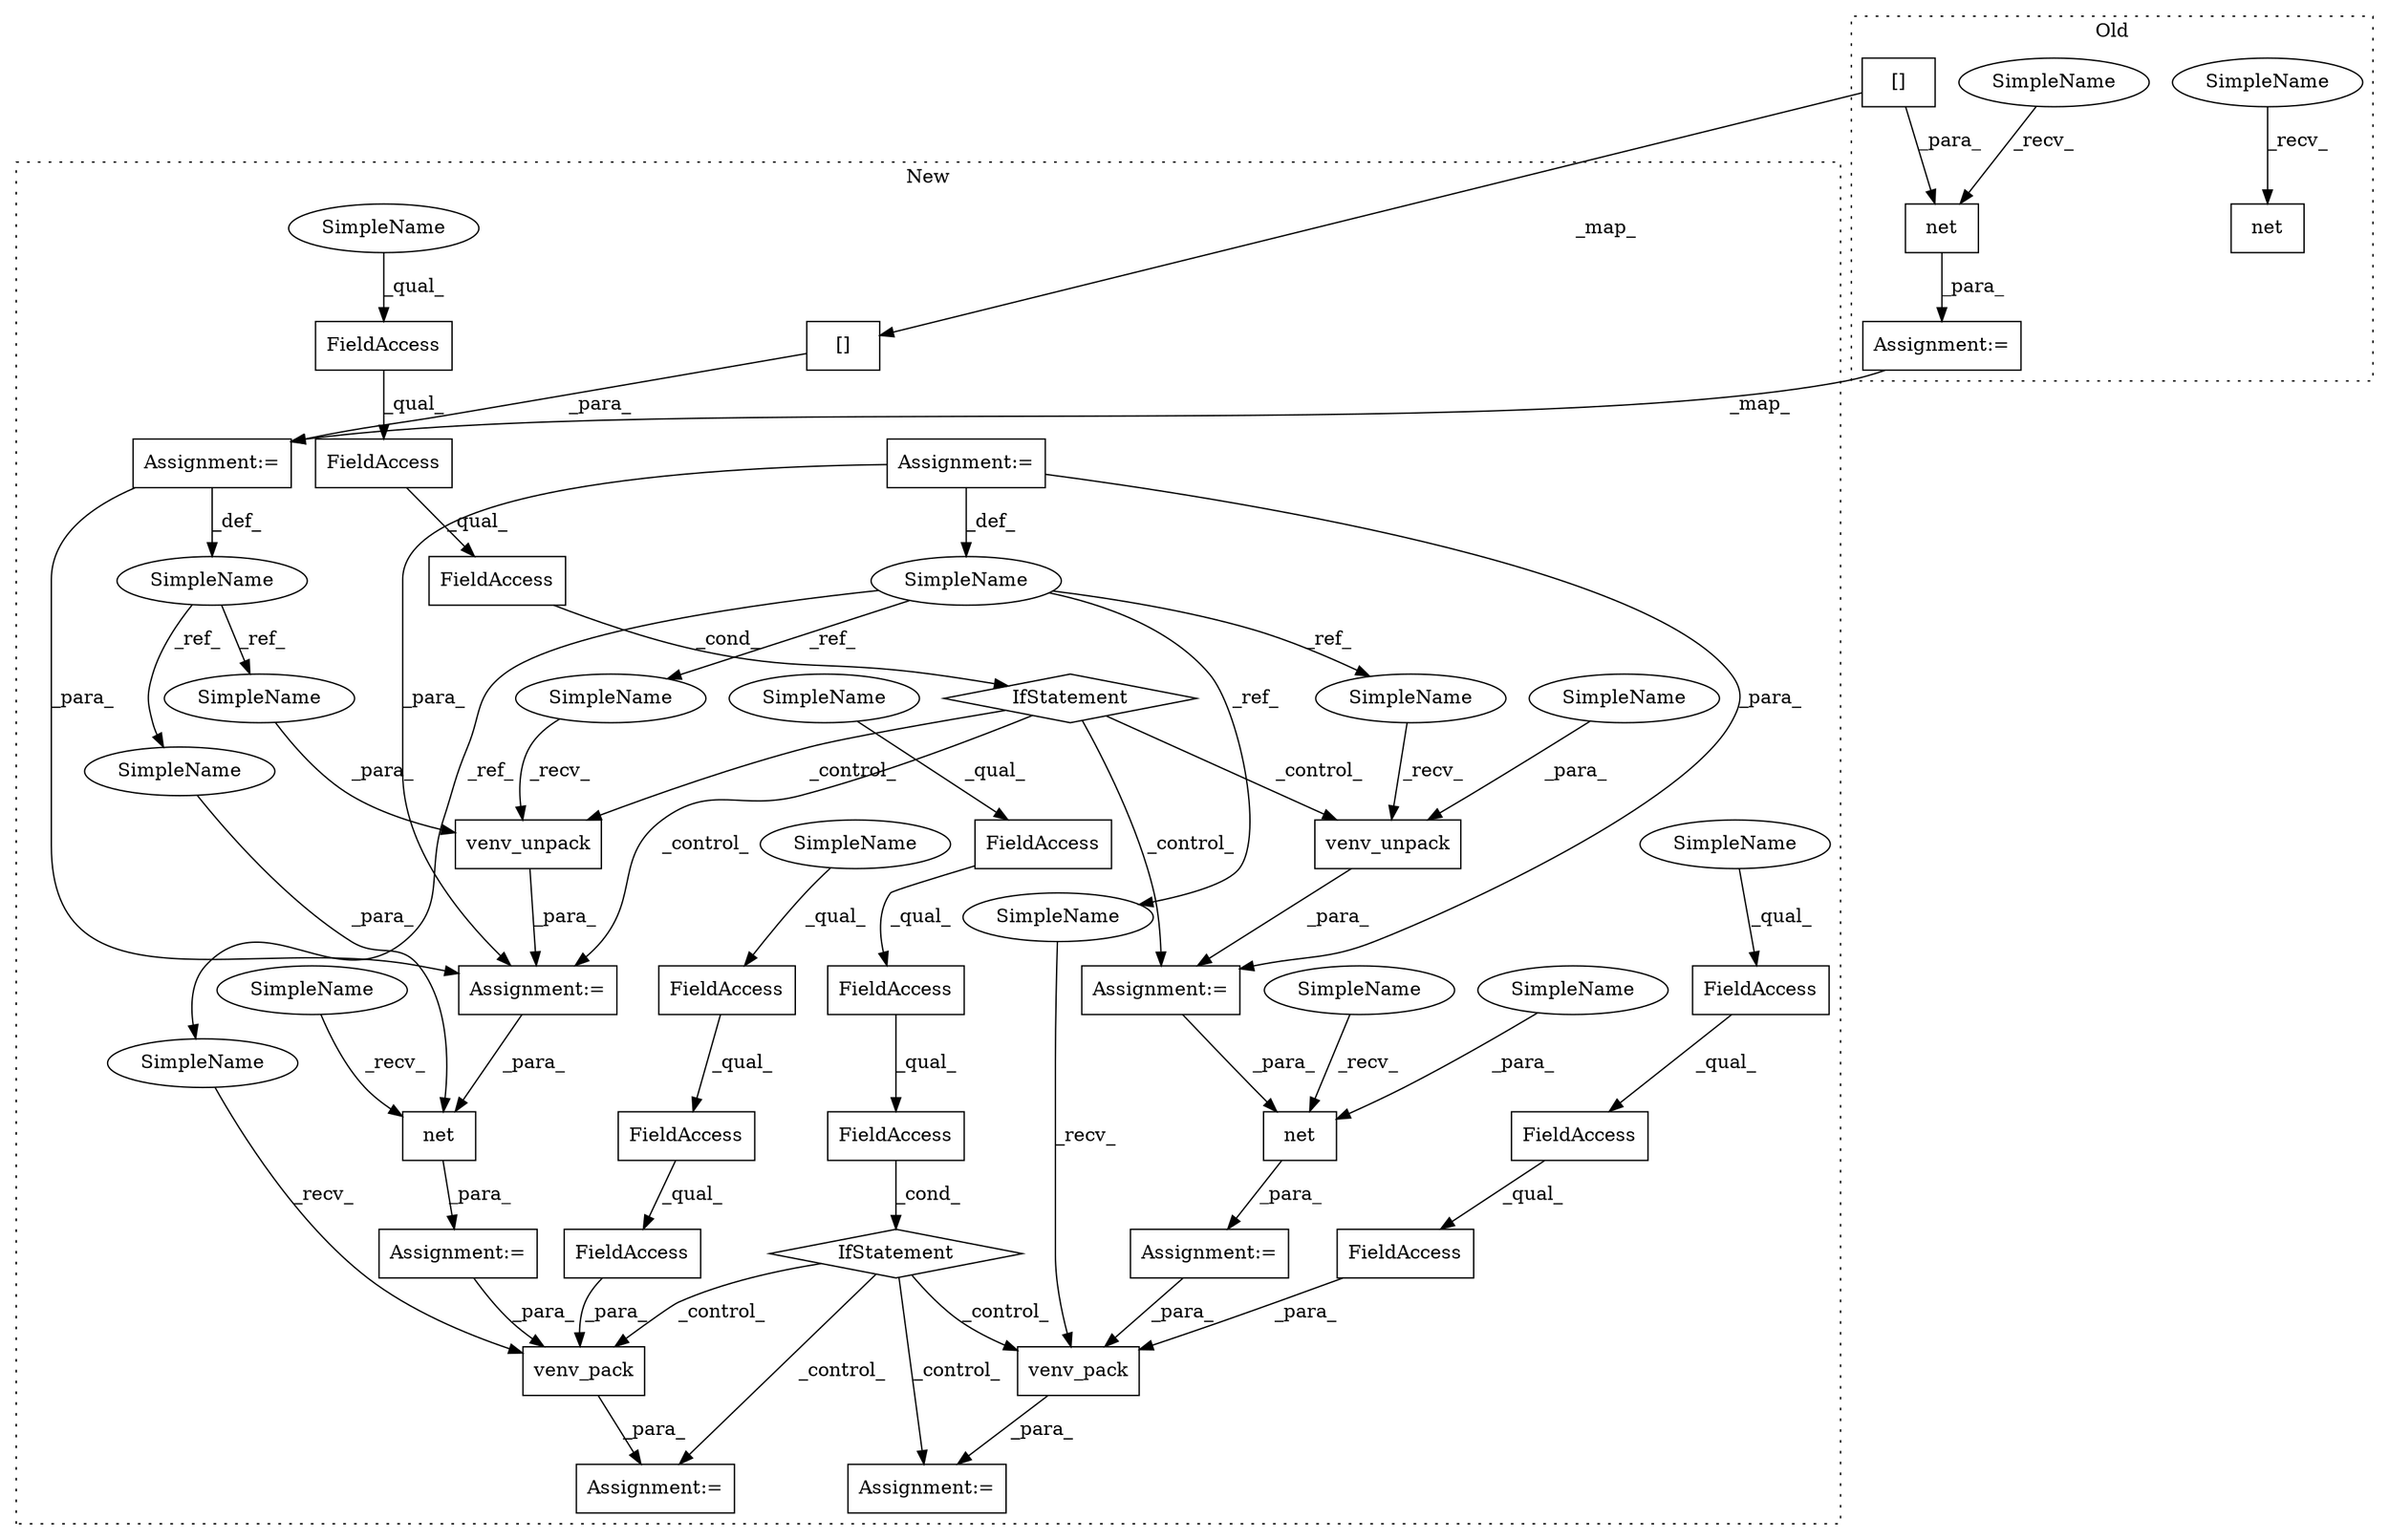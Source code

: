 digraph G {
subgraph cluster0 {
1 [label="net" a="32" s="2334,2353" l="4,1" shape="box"];
30 [label="net" a="32" s="2464,2488" l="4,1" shape="box"];
33 [label="Assignment:=" a="7" s="2458" l="1" shape="box"];
34 [label="[]" a="2" s="2468,2487" l="6,1" shape="box"];
36 [label="SimpleName" a="42" s="2329" l="4" shape="ellipse"];
37 [label="SimpleName" a="42" s="2459" l="4" shape="ellipse"];
label = "Old";
style="dotted";
}
subgraph cluster1 {
2 [label="venv_pack" a="32" s="3290,3335" l="10,1" shape="box"];
3 [label="venv_unpack" a="32" s="3059,3082" l="12,1" shape="box"];
4 [label="SimpleName" a="42" s="2791" l="9" shape="ellipse"];
5 [label="venv_unpack" a="32" s="3010,3028" l="12,1" shape="box"];
6 [label="FieldAccess" a="22" s="3313" l="22" shape="box"];
7 [label="FieldAccess" a="22" s="2962" l="21" shape="box"];
8 [label="FieldAccess" a="22" s="2962" l="13" shape="box"];
9 [label="FieldAccess" a="22" s="3313" l="13" shape="box"];
10 [label="FieldAccess" a="22" s="3169" l="21" shape="box"];
11 [label="FieldAccess" a="22" s="2962" l="9" shape="box"];
12 [label="net" a="32" s="3143,3158" l="4,1" shape="box"];
13 [label="SimpleName" a="42" s="2920" l="11" shape="ellipse"];
14 [label="FieldAccess" a="22" s="3313" l="9" shape="box"];
15 [label="FieldAccess" a="22" s="3169" l="13" shape="box"];
16 [label="FieldAccess" a="22" s="3169" l="9" shape="box"];
17 [label="FieldAccess" a="22" s="3236" l="9" shape="box"];
18 [label="FieldAccess" a="22" s="3236" l="13" shape="box"];
19 [label="FieldAccess" a="22" s="3236" l="22" shape="box"];
20 [label="IfStatement" a="25" s="2958,2983" l="4,2" shape="diamond"];
21 [label="venv_pack" a="32" s="3218,3258" l="10,1" shape="box"];
22 [label="IfStatement" a="25" s="3165,3190" l="4,2" shape="diamond"];
23 [label="Assignment:=" a="7" s="2791" l="9" shape="box"];
24 [label="Assignment:=" a="7" s="2999" l="1" shape="box"];
25 [label="Assignment:=" a="7" s="3137" l="1" shape="box"];
26 [label="Assignment:=" a="7" s="3279" l="1" shape="box"];
27 [label="Assignment:=" a="7" s="3102" l="1" shape="box"];
28 [label="Assignment:=" a="7" s="3207" l="1" shape="box"];
29 [label="Assignment:=" a="7" s="3048" l="1" shape="box"];
31 [label="net" a="32" s="3108,3118" l="4,1" shape="box"];
32 [label="Assignment:=" a="7" s="2931" l="1" shape="box"];
35 [label="[]" a="2" s="2932,2951" l="6,1" shape="box"];
38 [label="SimpleName" a="42" s="3022" l="6" shape="ellipse"];
39 [label="SimpleName" a="42" s="3112" l="6" shape="ellipse"];
40 [label="SimpleName" a="42" s="3147" l="11" shape="ellipse"];
41 [label="SimpleName" a="42" s="3071" l="11" shape="ellipse"];
42 [label="SimpleName" a="42" s="3236" l="4" shape="ellipse"];
43 [label="SimpleName" a="42" s="3103" l="4" shape="ellipse"];
44 [label="SimpleName" a="42" s="3313" l="4" shape="ellipse"];
45 [label="SimpleName" a="42" s="3138" l="4" shape="ellipse"];
46 [label="SimpleName" a="42" s="3169" l="4" shape="ellipse"];
47 [label="SimpleName" a="42" s="2962" l="4" shape="ellipse"];
48 [label="SimpleName" a="42" s="3000" l="9" shape="ellipse"];
49 [label="SimpleName" a="42" s="3208" l="9" shape="ellipse"];
50 [label="SimpleName" a="42" s="3280" l="9" shape="ellipse"];
51 [label="SimpleName" a="42" s="3049" l="9" shape="ellipse"];
label = "New";
style="dotted";
}
2 -> 26 [label="_para_"];
3 -> 29 [label="_para_"];
4 -> 51 [label="_ref_"];
4 -> 49 [label="_ref_"];
4 -> 48 [label="_ref_"];
4 -> 50 [label="_ref_"];
5 -> 24 [label="_para_"];
6 -> 2 [label="_para_"];
7 -> 20 [label="_cond_"];
8 -> 7 [label="_qual_"];
9 -> 6 [label="_qual_"];
10 -> 22 [label="_cond_"];
11 -> 8 [label="_qual_"];
12 -> 25 [label="_para_"];
13 -> 40 [label="_ref_"];
13 -> 41 [label="_ref_"];
14 -> 9 [label="_qual_"];
15 -> 10 [label="_qual_"];
16 -> 15 [label="_qual_"];
17 -> 18 [label="_qual_"];
18 -> 19 [label="_qual_"];
19 -> 21 [label="_para_"];
20 -> 29 [label="_control_"];
20 -> 5 [label="_control_"];
20 -> 24 [label="_control_"];
20 -> 3 [label="_control_"];
21 -> 28 [label="_para_"];
22 -> 21 [label="_control_"];
22 -> 28 [label="_control_"];
22 -> 2 [label="_control_"];
22 -> 26 [label="_control_"];
23 -> 24 [label="_para_"];
23 -> 4 [label="_def_"];
23 -> 29 [label="_para_"];
24 -> 31 [label="_para_"];
25 -> 2 [label="_para_"];
27 -> 21 [label="_para_"];
29 -> 12 [label="_para_"];
30 -> 33 [label="_para_"];
31 -> 27 [label="_para_"];
32 -> 29 [label="_para_"];
32 -> 13 [label="_def_"];
33 -> 32 [label="_map_"];
34 -> 35 [label="_map_"];
34 -> 30 [label="_para_"];
35 -> 32 [label="_para_"];
36 -> 1 [label="_recv_"];
37 -> 30 [label="_recv_"];
38 -> 5 [label="_para_"];
39 -> 31 [label="_para_"];
40 -> 12 [label="_para_"];
41 -> 3 [label="_para_"];
42 -> 17 [label="_qual_"];
43 -> 31 [label="_recv_"];
44 -> 14 [label="_qual_"];
45 -> 12 [label="_recv_"];
46 -> 16 [label="_qual_"];
47 -> 11 [label="_qual_"];
48 -> 5 [label="_recv_"];
49 -> 21 [label="_recv_"];
50 -> 2 [label="_recv_"];
51 -> 3 [label="_recv_"];
}
